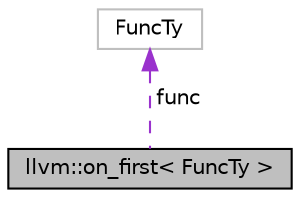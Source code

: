 digraph "llvm::on_first&lt; FuncTy &gt;"
{
 // LATEX_PDF_SIZE
  bgcolor="transparent";
  edge [fontname="Helvetica",fontsize="10",labelfontname="Helvetica",labelfontsize="10"];
  node [fontname="Helvetica",fontsize="10",shape=record];
  Node1 [label="llvm::on_first\< FuncTy \>",height=0.2,width=0.4,color="black", fillcolor="grey75", style="filled", fontcolor="black",tooltip="Function object to apply a binary function to the first component of a std::pair."];
  Node2 -> Node1 [dir="back",color="darkorchid3",fontsize="10",style="dashed",label=" func" ,fontname="Helvetica"];
  Node2 [label="FuncTy",height=0.2,width=0.4,color="grey75",tooltip=" "];
}
